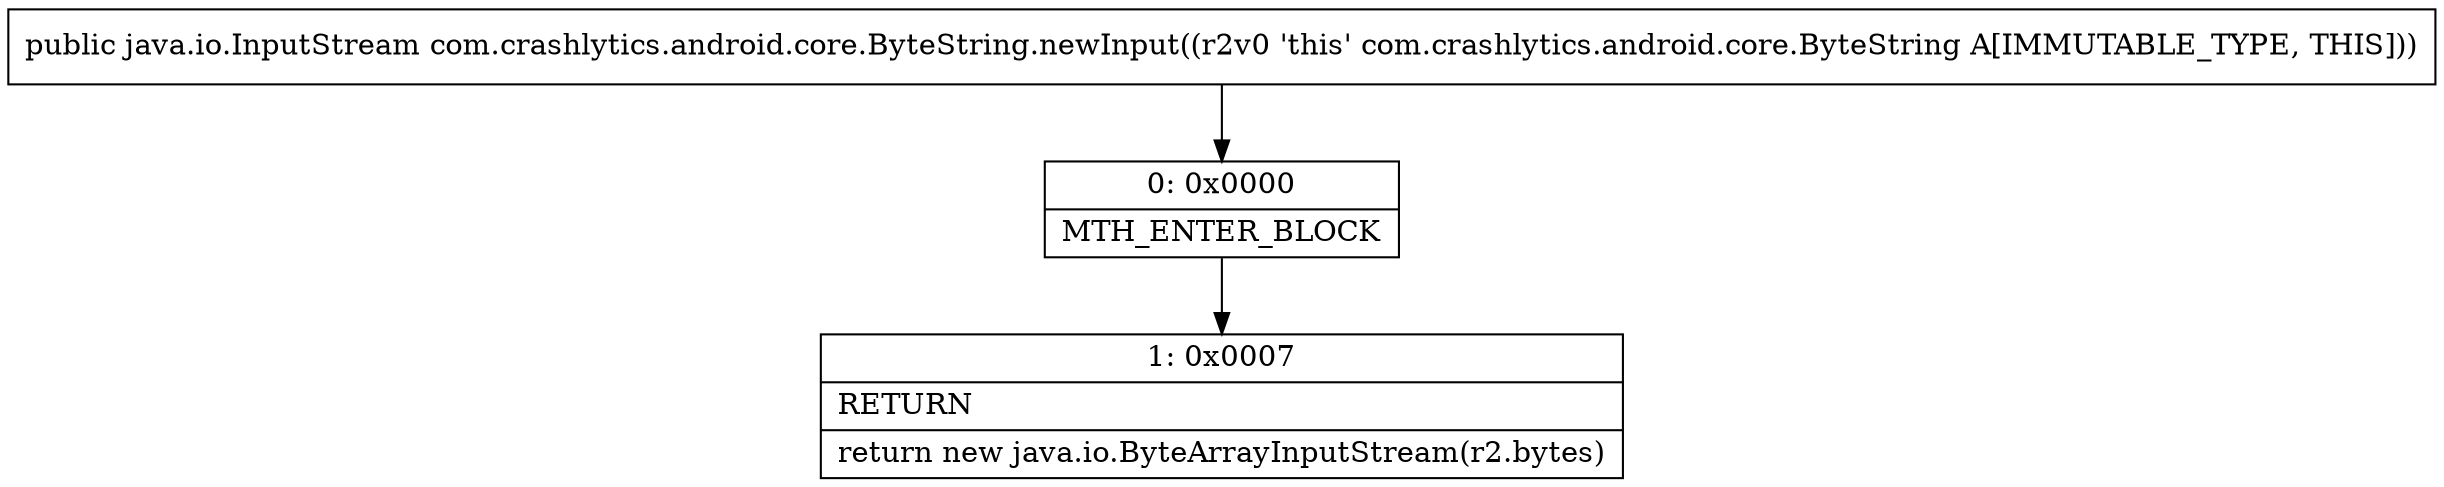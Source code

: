 digraph "CFG forcom.crashlytics.android.core.ByteString.newInput()Ljava\/io\/InputStream;" {
Node_0 [shape=record,label="{0\:\ 0x0000|MTH_ENTER_BLOCK\l}"];
Node_1 [shape=record,label="{1\:\ 0x0007|RETURN\l|return new java.io.ByteArrayInputStream(r2.bytes)\l}"];
MethodNode[shape=record,label="{public java.io.InputStream com.crashlytics.android.core.ByteString.newInput((r2v0 'this' com.crashlytics.android.core.ByteString A[IMMUTABLE_TYPE, THIS])) }"];
MethodNode -> Node_0;
Node_0 -> Node_1;
}

